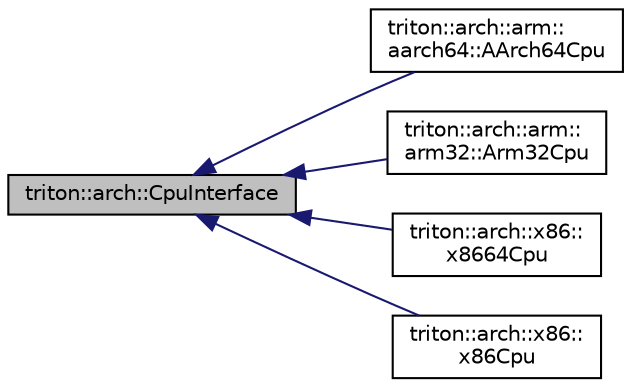 digraph "triton::arch::CpuInterface"
{
  edge [fontname="Helvetica",fontsize="10",labelfontname="Helvetica",labelfontsize="10"];
  node [fontname="Helvetica",fontsize="10",shape=record];
  rankdir="LR";
  Node0 [label="triton::arch::CpuInterface",height=0.2,width=0.4,color="black", fillcolor="grey75", style="filled", fontcolor="black"];
  Node0 -> Node1 [dir="back",color="midnightblue",fontsize="10",style="solid",fontname="Helvetica"];
  Node1 [label="triton::arch::arm::\laarch64::AArch64Cpu",height=0.2,width=0.4,color="black", fillcolor="white", style="filled",URL="$classtriton_1_1arch_1_1arm_1_1aarch64_1_1AArch64Cpu.html",tooltip="This class is used to describe the ARM (64-bits) spec. "];
  Node0 -> Node2 [dir="back",color="midnightblue",fontsize="10",style="solid",fontname="Helvetica"];
  Node2 [label="triton::arch::arm::\larm32::Arm32Cpu",height=0.2,width=0.4,color="black", fillcolor="white", style="filled",URL="$classtriton_1_1arch_1_1arm_1_1arm32_1_1Arm32Cpu.html",tooltip="This class is used to describe the ARM (32-bits) spec. "];
  Node0 -> Node3 [dir="back",color="midnightblue",fontsize="10",style="solid",fontname="Helvetica"];
  Node3 [label="triton::arch::x86::\lx8664Cpu",height=0.2,width=0.4,color="black", fillcolor="white", style="filled",URL="$classtriton_1_1arch_1_1x86_1_1x8664Cpu.html",tooltip="This class is used to describe the x86 (64-bits) spec. "];
  Node0 -> Node4 [dir="back",color="midnightblue",fontsize="10",style="solid",fontname="Helvetica"];
  Node4 [label="triton::arch::x86::\lx86Cpu",height=0.2,width=0.4,color="black", fillcolor="white", style="filled",URL="$classtriton_1_1arch_1_1x86_1_1x86Cpu.html",tooltip="This class is used to describe the x86 (32-bits) spec. "];
}
